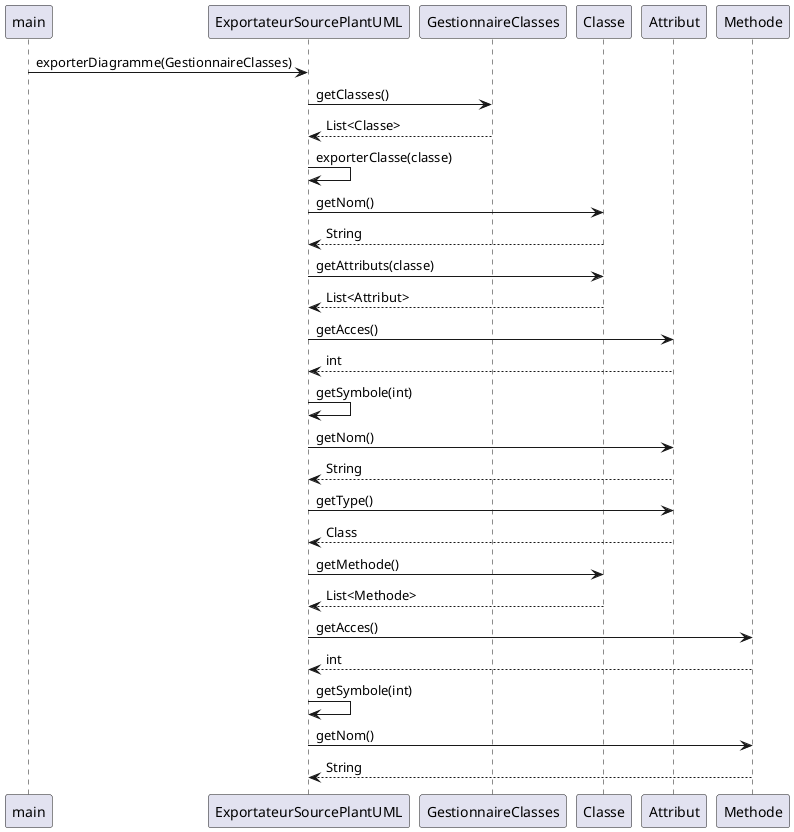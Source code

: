 @startuml
main -> ExportateurSourcePlantUML : exporterDiagramme(GestionnaireClasses)
ExportateurSourcePlantUML -> GestionnaireClasses : getClasses()
GestionnaireClasses --> ExportateurSourcePlantUML : List<Classe>
ExportateurSourcePlantUML -> ExportateurSourcePlantUML : exporterClasse(classe)
ExportateurSourcePlantUML -> Classe : getNom()
Classe --> ExportateurSourcePlantUML : String
ExportateurSourcePlantUML -> Classe : getAttributs(classe)
Classe --> ExportateurSourcePlantUML : List<Attribut>
ExportateurSourcePlantUML -> Attribut : getAcces()
Attribut --> ExportateurSourcePlantUML : int
ExportateurSourcePlantUML -> ExportateurSourcePlantUML : getSymbole(int)
ExportateurSourcePlantUML -> Attribut : getNom()
Attribut --> ExportateurSourcePlantUML : String
ExportateurSourcePlantUML -> Attribut : getType()
Attribut --> ExportateurSourcePlantUML : Class
ExportateurSourcePlantUML -> Classe : getMethode()
Classe --> ExportateurSourcePlantUML : List<Methode>
ExportateurSourcePlantUML -> Methode : getAcces()
Methode --> ExportateurSourcePlantUML : int
ExportateurSourcePlantUML -> ExportateurSourcePlantUML : getSymbole(int)
ExportateurSourcePlantUML -> Methode : getNom()
Methode --> ExportateurSourcePlantUML : String

@enduml